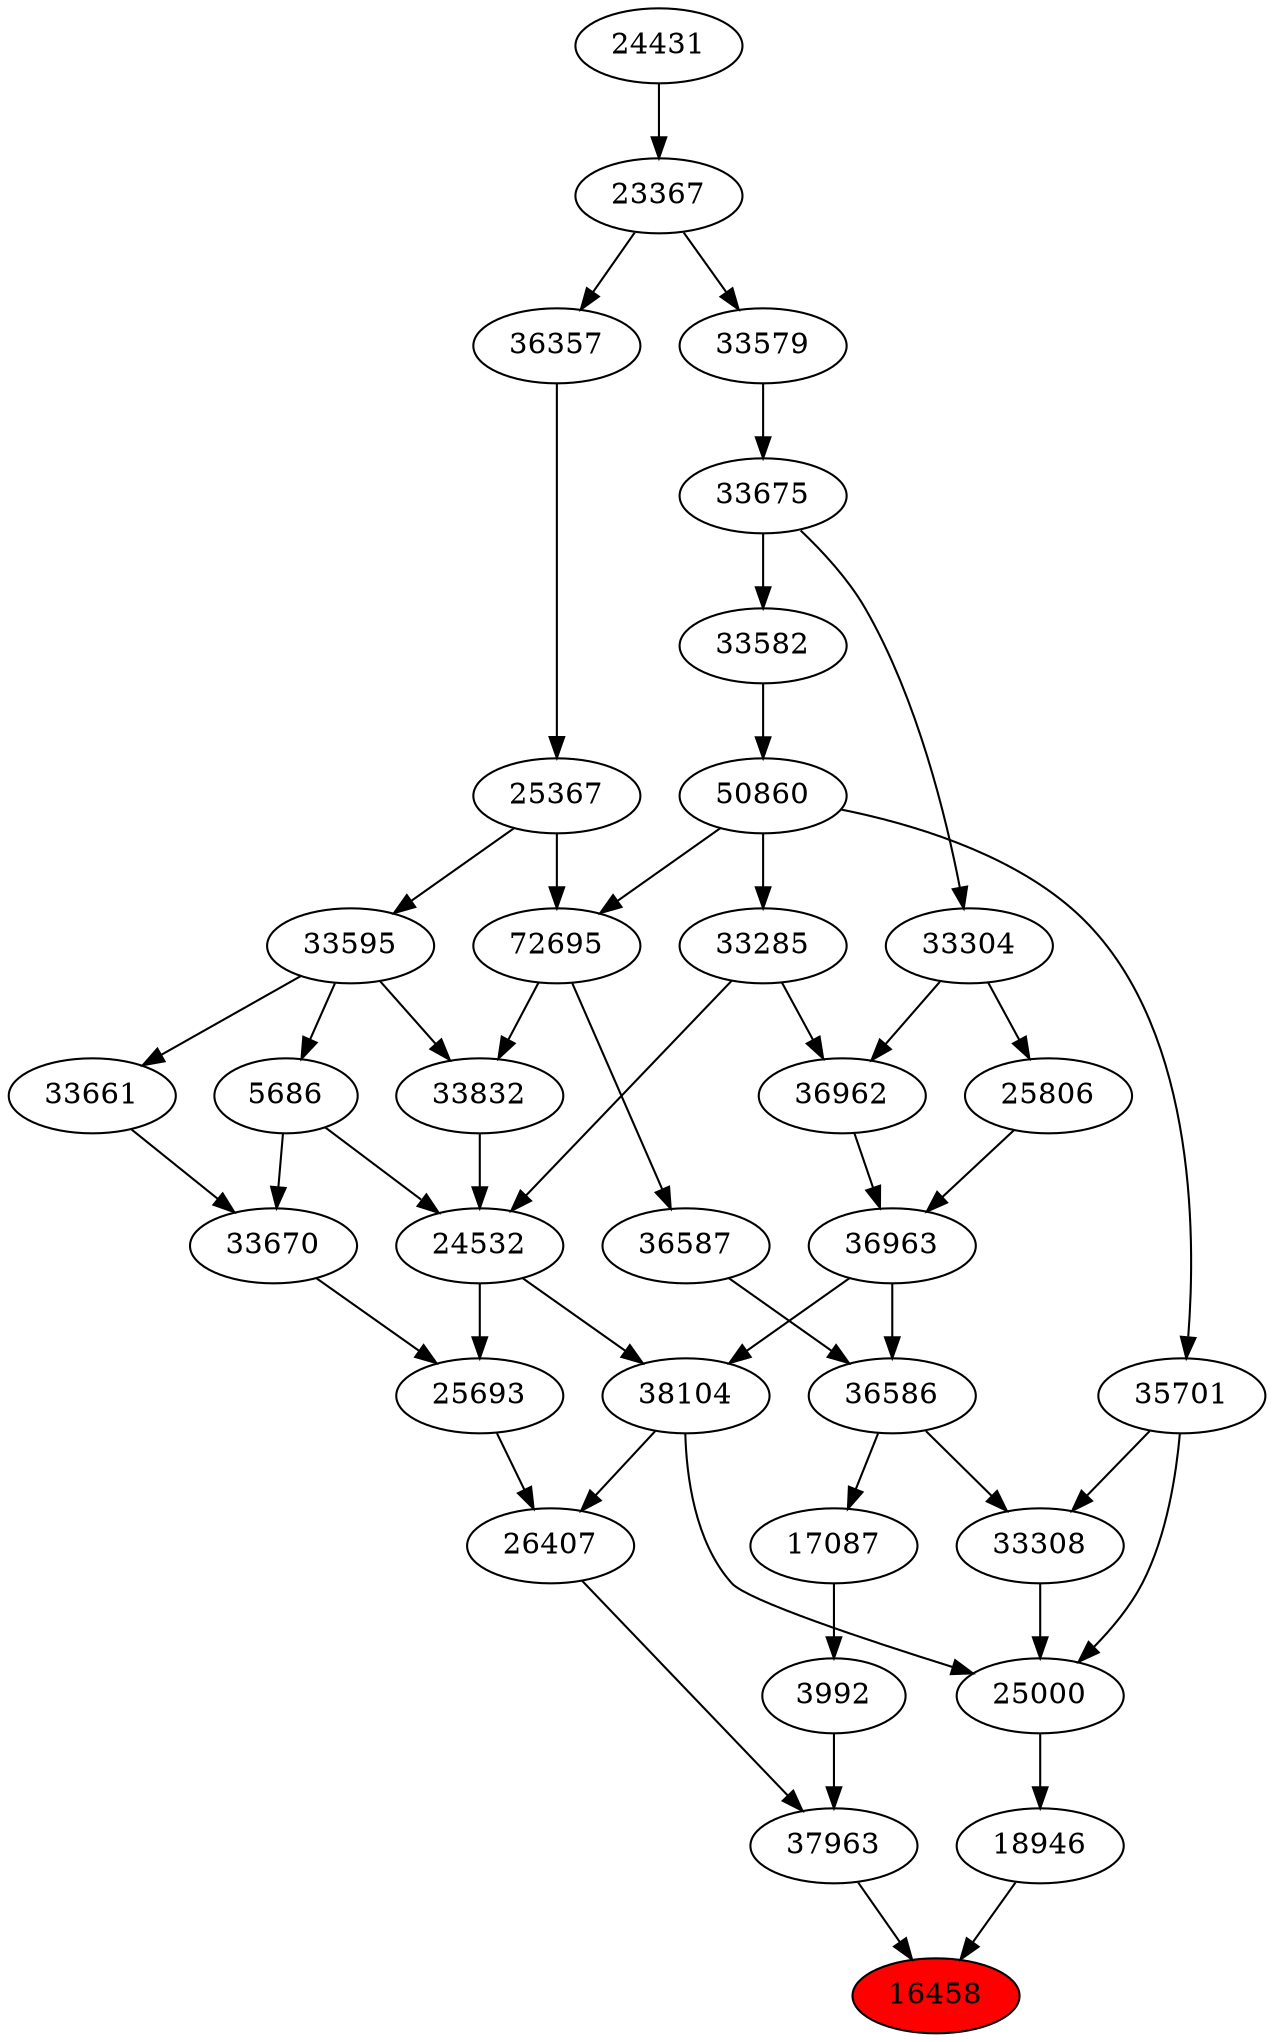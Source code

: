 strict digraph{ 
16458 [label="16458" fillcolor=red style=filled]
37963 -> 16458
18946 -> 16458
37963 [label="37963"]
3992 -> 37963
26407 -> 37963
18946 [label="18946"]
25000 -> 18946
3992 [label="3992"]
17087 -> 3992
26407 [label="26407"]
25693 -> 26407
38104 -> 26407
25000 [label="25000"]
33308 -> 25000
38104 -> 25000
35701 -> 25000
17087 [label="17087"]
36586 -> 17087
25693 [label="25693"]
24532 -> 25693
33670 -> 25693
38104 [label="38104"]
24532 -> 38104
36963 -> 38104
33308 [label="33308"]
36586 -> 33308
35701 -> 33308
35701 [label="35701"]
50860 -> 35701
36586 [label="36586"]
36587 -> 36586
36963 -> 36586
24532 [label="24532"]
33285 -> 24532
5686 -> 24532
33832 -> 24532
33670 [label="33670"]
5686 -> 33670
33661 -> 33670
36963 [label="36963"]
36962 -> 36963
25806 -> 36963
50860 [label="50860"]
33582 -> 50860
36587 [label="36587"]
72695 -> 36587
33285 [label="33285"]
50860 -> 33285
5686 [label="5686"]
33595 -> 5686
33832 [label="33832"]
72695 -> 33832
33595 -> 33832
33661 [label="33661"]
33595 -> 33661
36962 [label="36962"]
33285 -> 36962
33304 -> 36962
25806 [label="25806"]
33304 -> 25806
33582 [label="33582"]
33675 -> 33582
72695 [label="72695"]
50860 -> 72695
25367 -> 72695
33595 [label="33595"]
25367 -> 33595
33304 [label="33304"]
33675 -> 33304
33675 [label="33675"]
33579 -> 33675
25367 [label="25367"]
36357 -> 25367
33579 [label="33579"]
23367 -> 33579
36357 [label="36357"]
23367 -> 36357
23367 [label="23367"]
24431 -> 23367
24431 [label="24431"]
}